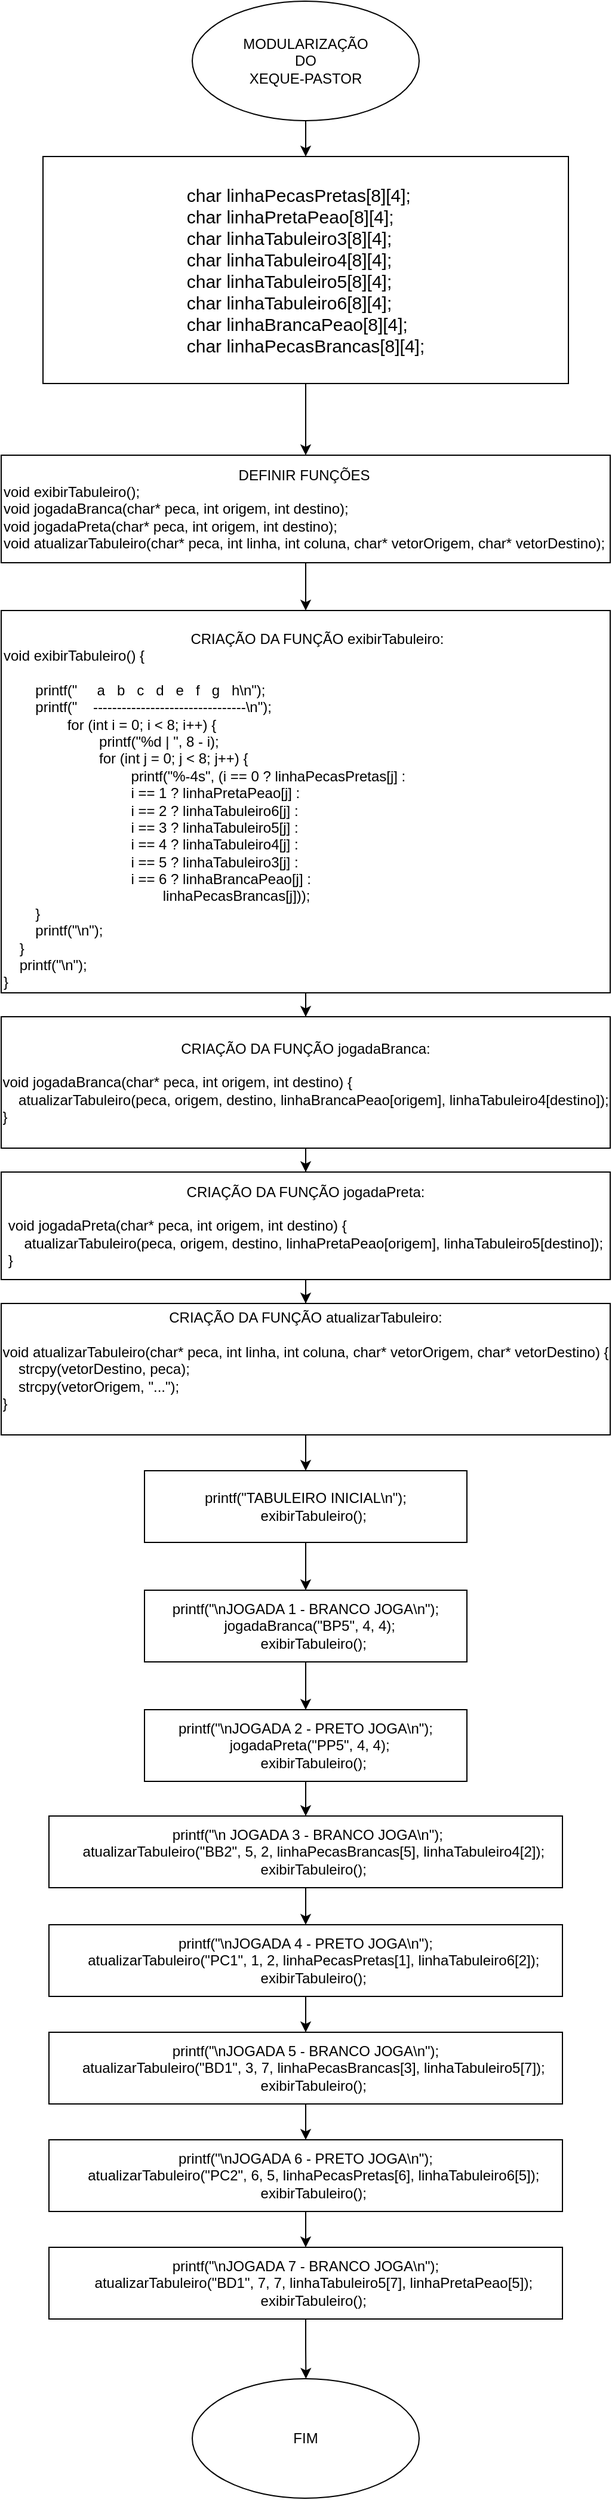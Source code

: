 <mxfile version="24.7.13">
  <diagram name="Página-1" id="RKQQPqqXEY1b-9A8Y8yX">
    <mxGraphModel dx="880" dy="434" grid="1" gridSize="10" guides="1" tooltips="1" connect="1" arrows="1" fold="1" page="1" pageScale="1" pageWidth="827" pageHeight="1169" math="0" shadow="0">
      <root>
        <mxCell id="0" />
        <mxCell id="1" parent="0" />
        <mxCell id="yyYjtABiMNmZayd5mPgJ-2" style="edgeStyle=orthogonalEdgeStyle;rounded=0;orthogonalLoop=1;jettySize=auto;html=1;exitX=0.5;exitY=1;exitDx=0;exitDy=0;" parent="1" source="yyYjtABiMNmZayd5mPgJ-1" edge="1">
          <mxGeometry relative="1" as="geometry">
            <mxPoint x="435" y="180" as="targetPoint" />
          </mxGeometry>
        </mxCell>
        <mxCell id="yyYjtABiMNmZayd5mPgJ-1" value="MODULARIZAÇÃO&lt;div&gt;DO&lt;/div&gt;&lt;div&gt;XEQUE-PASTOR&lt;/div&gt;" style="ellipse;whiteSpace=wrap;html=1;" parent="1" vertex="1">
          <mxGeometry x="340" y="50" width="190" height="100" as="geometry" />
        </mxCell>
        <mxCell id="VpRaHCzgamQ_7iIoC4qi-2" value="" style="edgeStyle=orthogonalEdgeStyle;rounded=0;orthogonalLoop=1;jettySize=auto;html=1;" parent="1" source="yyYjtABiMNmZayd5mPgJ-3" target="VpRaHCzgamQ_7iIoC4qi-1" edge="1">
          <mxGeometry relative="1" as="geometry" />
        </mxCell>
        <mxCell id="yyYjtABiMNmZayd5mPgJ-3" value="&lt;div style=&quot;text-align: left; font-size: 15px;&quot;&gt;&lt;span style=&quot;background-color: initial;&quot;&gt;&lt;font style=&quot;font-size: 15px;&quot;&gt;char linhaPecasPretas[8][4];&lt;/font&gt;&lt;/span&gt;&lt;/div&gt;&lt;div style=&quot;text-align: left; font-size: 15px;&quot;&gt;&lt;font style=&quot;font-size: 15px;&quot;&gt;char linhaPretaPeao[8][4];&lt;br&gt;&lt;/font&gt;&lt;/div&gt;&lt;div style=&quot;text-align: left; font-size: 15px;&quot;&gt;&lt;font style=&quot;font-size: 15px;&quot;&gt;char linhaTabuleiro3[8][4];&lt;br&gt;&lt;/font&gt;&lt;/div&gt;&lt;div style=&quot;text-align: left; font-size: 15px;&quot;&gt;&lt;font style=&quot;font-size: 15px;&quot;&gt;char linhaTabuleiro4[8][4];&lt;br&gt;&lt;/font&gt;&lt;/div&gt;&lt;div style=&quot;text-align: left; font-size: 15px;&quot;&gt;&lt;font style=&quot;font-size: 15px;&quot;&gt;char linhaTabuleiro5[8][4];&lt;br&gt;&lt;/font&gt;&lt;/div&gt;&lt;div style=&quot;text-align: left; font-size: 15px;&quot;&gt;&lt;font style=&quot;font-size: 15px;&quot;&gt;char linhaTabuleiro6[8][4];&lt;br&gt;&lt;/font&gt;&lt;/div&gt;&lt;div style=&quot;text-align: left;&quot;&gt;&lt;font style=&quot;&quot;&gt;&lt;span style=&quot;font-size: 15px;&quot;&gt;char linhaBrancaPeao[8][4];&lt;/span&gt;&lt;br&gt;&lt;/font&gt;&lt;/div&gt;&lt;div style=&quot;text-align: left; font-size: 15px;&quot;&gt;&lt;font style=&quot;font-size: 15px;&quot;&gt;char linhaPecasBrancas[8][4];&lt;/font&gt;&lt;br&gt;&lt;/div&gt;" style="rounded=0;whiteSpace=wrap;html=1;" parent="1" vertex="1">
          <mxGeometry x="215" y="180" width="440" height="190" as="geometry" />
        </mxCell>
        <mxCell id="yyYjtABiMNmZayd5mPgJ-9" value="" style="edgeStyle=orthogonalEdgeStyle;rounded=0;orthogonalLoop=1;jettySize=auto;html=1;" parent="1" source="yyYjtABiMNmZayd5mPgJ-5" target="yyYjtABiMNmZayd5mPgJ-8" edge="1">
          <mxGeometry relative="1" as="geometry" />
        </mxCell>
        <mxCell id="yyYjtABiMNmZayd5mPgJ-5" value="&lt;div style=&quot;text-align: center;&quot;&gt;&lt;br&gt;&lt;/div&gt;&lt;div style=&quot;text-align: center;&quot;&gt;&amp;nbsp; &amp;nbsp; &amp;nbsp; &amp;nbsp; &amp;nbsp; &amp;nbsp; &amp;nbsp; &amp;nbsp; &amp;nbsp; &amp;nbsp; &amp;nbsp; &amp;nbsp; &amp;nbsp; &amp;nbsp; &amp;nbsp; &amp;nbsp; &amp;nbsp; &amp;nbsp; &amp;nbsp; &amp;nbsp; &amp;nbsp; &amp;nbsp; &amp;nbsp; &amp;nbsp;CRIAÇÃO DA FUNÇÃO exibirTabuleiro:&lt;/div&gt;&lt;div&gt;void exibirTabuleiro() {&lt;/div&gt;&lt;div&gt;&amp;nbsp; &amp;nbsp;&amp;nbsp;&lt;/div&gt;&lt;div&gt;&lt;span style=&quot;white-space: pre;&quot;&gt;&#x9;&lt;/span&gt;printf(&quot;&amp;nbsp; &amp;nbsp; &amp;nbsp;a&amp;nbsp; &amp;nbsp;b&amp;nbsp; &amp;nbsp;c&amp;nbsp; &amp;nbsp;d&amp;nbsp; &amp;nbsp;e&amp;nbsp; &amp;nbsp;f&amp;nbsp; &amp;nbsp;g&amp;nbsp; &amp;nbsp;h\n&quot;);&amp;nbsp;&amp;nbsp;&lt;/div&gt;&lt;div&gt;&amp;nbsp; &amp;nbsp; &lt;span style=&quot;white-space: pre;&quot;&gt;&#x9;&lt;/span&gt;printf(&quot;&amp;nbsp; &amp;nbsp; --------------------------------\n&quot;);&lt;/div&gt;&lt;div&gt;&amp;nbsp; &amp;nbsp; &lt;span style=&quot;white-space: pre;&quot;&gt;&#x9;&lt;/span&gt;&lt;span style=&quot;white-space: pre;&quot;&gt;&#x9;&lt;/span&gt;for (int i = 0; i &amp;lt; 8; i++) {&lt;/div&gt;&lt;div&gt;&amp;nbsp; &amp;nbsp; &amp;nbsp; &amp;nbsp; &lt;span style=&quot;white-space: pre;&quot;&gt;&#x9;&lt;/span&gt;&lt;span style=&quot;white-space: pre;&quot;&gt;&#x9;&lt;/span&gt;printf(&quot;%d | &quot;, 8 - i);&lt;/div&gt;&lt;div&gt;&amp;nbsp; &amp;nbsp; &amp;nbsp; &amp;nbsp; &lt;span style=&quot;white-space: pre;&quot;&gt;&#x9;&lt;/span&gt;&lt;span style=&quot;white-space: pre;&quot;&gt;&#x9;&lt;/span&gt;for (int j = 0; j &amp;lt; 8; j++) {&lt;/div&gt;&lt;div&gt;&amp;nbsp; &amp;nbsp; &amp;nbsp; &amp;nbsp; &amp;nbsp; &amp;nbsp; &lt;span style=&quot;white-space: pre;&quot;&gt;&#x9;&lt;/span&gt;&lt;span style=&quot;white-space: pre;&quot;&gt;&#x9;&lt;/span&gt;&lt;span style=&quot;white-space: pre;&quot;&gt;&#x9;&lt;/span&gt;printf(&quot;%-4s&quot;, (i == 0 ? linhaPecasPretas[j] :&lt;/div&gt;&lt;div&gt;&amp;nbsp; &amp;nbsp; &amp;nbsp; &amp;nbsp; &amp;nbsp; &amp;nbsp; &amp;nbsp; &amp;nbsp; &amp;nbsp; &amp;nbsp; &amp;nbsp; &amp;nbsp; &amp;nbsp; &amp;nbsp; &lt;span style=&quot;white-space: pre;&quot;&gt;&#x9;&lt;/span&gt;i == 1 ? linhaPretaPeao[j] :&lt;/div&gt;&lt;div&gt;&amp;nbsp; &amp;nbsp; &amp;nbsp; &amp;nbsp; &amp;nbsp; &amp;nbsp; &amp;nbsp; &amp;nbsp; &amp;nbsp; &amp;nbsp; &amp;nbsp; &amp;nbsp; &amp;nbsp; &amp;nbsp; &lt;span style=&quot;white-space: pre;&quot;&gt;&#x9;&lt;/span&gt;i == 2 ? linhaTabuleiro6[j] :&lt;/div&gt;&lt;div&gt;&amp;nbsp; &amp;nbsp; &amp;nbsp; &amp;nbsp; &amp;nbsp; &amp;nbsp; &amp;nbsp; &amp;nbsp; &amp;nbsp; &amp;nbsp; &amp;nbsp; &amp;nbsp; &amp;nbsp; &amp;nbsp; &lt;span style=&quot;white-space: pre;&quot;&gt;&#x9;&lt;/span&gt;i == 3 ? linhaTabuleiro5[j] :&lt;/div&gt;&lt;div&gt;&amp;nbsp; &amp;nbsp; &amp;nbsp; &amp;nbsp; &amp;nbsp; &amp;nbsp; &amp;nbsp; &amp;nbsp; &amp;nbsp; &amp;nbsp; &amp;nbsp; &amp;nbsp; &amp;nbsp; &amp;nbsp; &lt;span style=&quot;white-space: pre;&quot;&gt;&#x9;&lt;/span&gt;i == 4 ? linhaTabuleiro4[j] :&lt;/div&gt;&lt;div&gt;&amp;nbsp; &amp;nbsp; &amp;nbsp; &amp;nbsp; &amp;nbsp; &amp;nbsp; &amp;nbsp; &amp;nbsp; &amp;nbsp; &amp;nbsp; &amp;nbsp; &amp;nbsp; &amp;nbsp; &amp;nbsp; &lt;span style=&quot;white-space: pre;&quot;&gt;&#x9;&lt;/span&gt;i == 5 ? linhaTabuleiro3[j] :&lt;/div&gt;&lt;div&gt;&amp;nbsp; &amp;nbsp; &amp;nbsp; &amp;nbsp; &amp;nbsp; &amp;nbsp; &amp;nbsp; &amp;nbsp; &amp;nbsp; &amp;nbsp; &amp;nbsp; &amp;nbsp; &amp;nbsp; &amp;nbsp; &lt;span style=&quot;white-space: pre;&quot;&gt;&#x9;&lt;/span&gt;i == 6 ? linhaBrancaPeao[j] :&lt;/div&gt;&lt;div&gt;&amp;nbsp; &amp;nbsp; &amp;nbsp; &amp;nbsp; &amp;nbsp; &amp;nbsp; &amp;nbsp; &amp;nbsp; &amp;nbsp; &amp;nbsp; &amp;nbsp; &amp;nbsp; &amp;nbsp; &amp;nbsp; &amp;nbsp; &amp;nbsp; &amp;nbsp; &amp;nbsp; &amp;nbsp;&lt;span style=&quot;white-space: pre;&quot;&gt;&#x9;&lt;/span&gt;linhaPecasBrancas[j]));&lt;/div&gt;&lt;div&gt;&amp;nbsp; &amp;nbsp; &amp;nbsp; &amp;nbsp; }&lt;/div&gt;&lt;div&gt;&amp;nbsp; &amp;nbsp; &amp;nbsp; &amp;nbsp; printf(&quot;\n&quot;);&lt;/div&gt;&lt;div&gt;&amp;nbsp; &amp;nbsp; }&lt;/div&gt;&lt;div&gt;&amp;nbsp; &amp;nbsp; printf(&quot;\n&quot;);&lt;/div&gt;&lt;div&gt;}&lt;/div&gt;" style="whiteSpace=wrap;html=1;rounded=0;align=left;" parent="1" vertex="1">
          <mxGeometry x="180" y="560" width="510" height="320" as="geometry" />
        </mxCell>
        <mxCell id="yyYjtABiMNmZayd5mPgJ-11" value="" style="edgeStyle=orthogonalEdgeStyle;rounded=0;orthogonalLoop=1;jettySize=auto;html=1;" parent="1" source="yyYjtABiMNmZayd5mPgJ-8" target="yyYjtABiMNmZayd5mPgJ-10" edge="1">
          <mxGeometry relative="1" as="geometry" />
        </mxCell>
        <mxCell id="yyYjtABiMNmZayd5mPgJ-8" value="CRIAÇÃO DA FUNÇÃO jogadaBranca:&lt;div&gt;&lt;br&gt;&lt;/div&gt;&lt;div&gt;&lt;div style=&quot;text-align: left;&quot;&gt;void jogadaBranca(char* peca, int origem, int destino) {&lt;/div&gt;&lt;div style=&quot;text-align: left;&quot;&gt;&amp;nbsp; &amp;nbsp; atualizarTabuleiro(peca, origem, destino, linhaBrancaPeao[origem], linhaTabuleiro4[destino]);&lt;/div&gt;&lt;div style=&quot;text-align: left;&quot;&gt;}&lt;/div&gt;&lt;/div&gt;" style="whiteSpace=wrap;html=1;rounded=0;" parent="1" vertex="1">
          <mxGeometry x="180" y="900" width="510" height="110" as="geometry" />
        </mxCell>
        <mxCell id="yyYjtABiMNmZayd5mPgJ-13" value="" style="edgeStyle=orthogonalEdgeStyle;rounded=0;orthogonalLoop=1;jettySize=auto;html=1;" parent="1" source="yyYjtABiMNmZayd5mPgJ-10" target="yyYjtABiMNmZayd5mPgJ-12" edge="1">
          <mxGeometry relative="1" as="geometry" />
        </mxCell>
        <mxCell id="yyYjtABiMNmZayd5mPgJ-10" value="CRIAÇÃO DA FUNÇÃO jogadaPreta:&lt;div&gt;&lt;br&gt;&lt;div&gt;&lt;div style=&quot;text-align: left;&quot;&gt;void jogadaPreta(char* peca, int origem, int destino) {&lt;/div&gt;&lt;div style=&quot;text-align: left;&quot;&gt;&amp;nbsp; &amp;nbsp; atualizarTabuleiro(peca, origem, destino, linhaPretaPeao[origem], linhaTabuleiro5[destino]);&lt;/div&gt;&lt;div style=&quot;text-align: left;&quot;&gt;}&lt;/div&gt;&lt;/div&gt;&lt;/div&gt;" style="whiteSpace=wrap;html=1;rounded=0;" parent="1" vertex="1">
          <mxGeometry x="180" y="1030" width="510" height="90" as="geometry" />
        </mxCell>
        <mxCell id="yyYjtABiMNmZayd5mPgJ-15" value="" style="edgeStyle=orthogonalEdgeStyle;rounded=0;orthogonalLoop=1;jettySize=auto;html=1;" parent="1" source="yyYjtABiMNmZayd5mPgJ-12" target="yyYjtABiMNmZayd5mPgJ-14" edge="1">
          <mxGeometry relative="1" as="geometry" />
        </mxCell>
        <mxCell id="yyYjtABiMNmZayd5mPgJ-12" value="CRIAÇÃO DA FUNÇÃO atualizarTabuleiro:&lt;div&gt;&lt;br&gt;&lt;/div&gt;&lt;div&gt;&lt;div style=&quot;&quot;&gt;&lt;div style=&quot;text-align: left;&quot;&gt;void atualizarTabuleiro(char* peca, int linha, int coluna, char* vetorOrigem, char* vetorDestino) {&lt;/div&gt;&lt;div style=&quot;text-align: left;&quot;&gt;&amp;nbsp; &amp;nbsp; strcpy(vetorDestino, peca);&lt;/div&gt;&lt;div style=&quot;text-align: left;&quot;&gt;&amp;nbsp; &amp;nbsp; strcpy(vetorOrigem, &quot;...&quot;);&lt;/div&gt;&lt;div style=&quot;text-align: left;&quot;&gt;}&lt;/div&gt;&lt;/div&gt;&lt;div&gt;&lt;br&gt;&lt;/div&gt;&lt;/div&gt;" style="whiteSpace=wrap;html=1;rounded=0;" parent="1" vertex="1">
          <mxGeometry x="180" y="1140" width="510" height="110" as="geometry" />
        </mxCell>
        <mxCell id="yyYjtABiMNmZayd5mPgJ-17" value="" style="edgeStyle=orthogonalEdgeStyle;rounded=0;orthogonalLoop=1;jettySize=auto;html=1;" parent="1" source="yyYjtABiMNmZayd5mPgJ-14" target="yyYjtABiMNmZayd5mPgJ-16" edge="1">
          <mxGeometry relative="1" as="geometry" />
        </mxCell>
        <mxCell id="yyYjtABiMNmZayd5mPgJ-14" value="&lt;div&gt;printf(&quot;TABULEIRO INICIAL\n&quot;);&lt;/div&gt;&lt;div&gt;&amp;nbsp; &amp;nbsp; exibirTabuleiro();&lt;/div&gt;" style="whiteSpace=wrap;html=1;rounded=0;" parent="1" vertex="1">
          <mxGeometry x="300" y="1280" width="270" height="60" as="geometry" />
        </mxCell>
        <mxCell id="yyYjtABiMNmZayd5mPgJ-19" style="edgeStyle=orthogonalEdgeStyle;rounded=0;orthogonalLoop=1;jettySize=auto;html=1;exitX=0.5;exitY=1;exitDx=0;exitDy=0;entryX=0.5;entryY=0;entryDx=0;entryDy=0;" parent="1" source="yyYjtABiMNmZayd5mPgJ-16" target="yyYjtABiMNmZayd5mPgJ-18" edge="1">
          <mxGeometry relative="1" as="geometry" />
        </mxCell>
        <mxCell id="yyYjtABiMNmZayd5mPgJ-16" value="&lt;div&gt;printf(&quot;\nJOGADA 1 - BRANCO JOGA\n&quot;);&lt;/div&gt;&lt;div&gt;&amp;nbsp; &amp;nbsp; jogadaBranca(&quot;BP5&quot;, 4, 4);&amp;nbsp;&amp;nbsp;&lt;/div&gt;&lt;div&gt;&amp;nbsp; &amp;nbsp; exibirTabuleiro();&lt;/div&gt;" style="whiteSpace=wrap;html=1;rounded=0;" parent="1" vertex="1">
          <mxGeometry x="300" y="1380" width="270" height="60" as="geometry" />
        </mxCell>
        <mxCell id="yyYjtABiMNmZayd5mPgJ-21" value="" style="edgeStyle=orthogonalEdgeStyle;rounded=0;orthogonalLoop=1;jettySize=auto;html=1;" parent="1" source="yyYjtABiMNmZayd5mPgJ-18" target="yyYjtABiMNmZayd5mPgJ-20" edge="1">
          <mxGeometry relative="1" as="geometry" />
        </mxCell>
        <mxCell id="yyYjtABiMNmZayd5mPgJ-18" value="&lt;div&gt;printf(&quot;\nJOGADA 2 - PRETO JOGA\n&quot;);&lt;/div&gt;&lt;div&gt;&amp;nbsp; &amp;nbsp; jogadaPreta(&quot;PP5&quot;, 4, 4);&amp;nbsp;&amp;nbsp;&lt;/div&gt;&lt;div&gt;&amp;nbsp; &amp;nbsp; exibirTabuleiro();&lt;/div&gt;" style="whiteSpace=wrap;html=1;rounded=0;" parent="1" vertex="1">
          <mxGeometry x="300" y="1480" width="270" height="60" as="geometry" />
        </mxCell>
        <mxCell id="yyYjtABiMNmZayd5mPgJ-26" value="" style="edgeStyle=orthogonalEdgeStyle;rounded=0;orthogonalLoop=1;jettySize=auto;html=1;" parent="1" source="yyYjtABiMNmZayd5mPgJ-20" target="yyYjtABiMNmZayd5mPgJ-25" edge="1">
          <mxGeometry relative="1" as="geometry" />
        </mxCell>
        <mxCell id="yyYjtABiMNmZayd5mPgJ-20" value="&lt;div&gt;&amp;nbsp;printf(&quot;\n JOGADA 3 - BRANCO JOGA\n&quot;);&lt;/div&gt;&lt;div&gt;&amp;nbsp; &amp;nbsp; atualizarTabuleiro(&quot;BB2&quot;, 5, 2, linhaPecasBrancas[5], linhaTabuleiro4[2]);&lt;/div&gt;&lt;div&gt;&amp;nbsp; &amp;nbsp; exibirTabuleiro();&lt;/div&gt;" style="whiteSpace=wrap;html=1;rounded=0;" parent="1" vertex="1">
          <mxGeometry x="220" y="1569" width="430" height="60" as="geometry" />
        </mxCell>
        <mxCell id="yyYjtABiMNmZayd5mPgJ-28" value="" style="edgeStyle=orthogonalEdgeStyle;rounded=0;orthogonalLoop=1;jettySize=auto;html=1;" parent="1" source="yyYjtABiMNmZayd5mPgJ-25" target="yyYjtABiMNmZayd5mPgJ-27" edge="1">
          <mxGeometry relative="1" as="geometry" />
        </mxCell>
        <mxCell id="yyYjtABiMNmZayd5mPgJ-25" value="&lt;div&gt;printf(&quot;\nJOGADA 4 - PRETO JOGA\n&quot;);&lt;/div&gt;&lt;div&gt;&amp;nbsp; &amp;nbsp; atualizarTabuleiro(&quot;PC1&quot;, 1, 2, linhaPecasPretas[1], linhaTabuleiro6[2]);&lt;/div&gt;&lt;div&gt;&amp;nbsp; &amp;nbsp; exibirTabuleiro();&lt;/div&gt;" style="whiteSpace=wrap;html=1;rounded=0;" parent="1" vertex="1">
          <mxGeometry x="220" y="1660" width="430" height="60" as="geometry" />
        </mxCell>
        <mxCell id="yyYjtABiMNmZayd5mPgJ-30" style="edgeStyle=orthogonalEdgeStyle;rounded=0;orthogonalLoop=1;jettySize=auto;html=1;exitX=0.5;exitY=1;exitDx=0;exitDy=0;" parent="1" source="yyYjtABiMNmZayd5mPgJ-27" target="yyYjtABiMNmZayd5mPgJ-29" edge="1">
          <mxGeometry relative="1" as="geometry" />
        </mxCell>
        <mxCell id="yyYjtABiMNmZayd5mPgJ-27" value="&lt;div&gt;printf(&quot;\nJOGADA 5 - BRANCO JOGA\n&quot;);&lt;/div&gt;&lt;div&gt;&amp;nbsp; &amp;nbsp; atualizarTabuleiro(&quot;BD1&quot;, 3, 7, linhaPecasBrancas[3], linhaTabuleiro5[7]);&lt;/div&gt;&lt;div&gt;&amp;nbsp; &amp;nbsp; exibirTabuleiro();&lt;/div&gt;" style="whiteSpace=wrap;html=1;rounded=0;" parent="1" vertex="1">
          <mxGeometry x="220" y="1750" width="430" height="60" as="geometry" />
        </mxCell>
        <mxCell id="yyYjtABiMNmZayd5mPgJ-32" value="" style="edgeStyle=orthogonalEdgeStyle;rounded=0;orthogonalLoop=1;jettySize=auto;html=1;" parent="1" source="yyYjtABiMNmZayd5mPgJ-29" target="yyYjtABiMNmZayd5mPgJ-31" edge="1">
          <mxGeometry relative="1" as="geometry" />
        </mxCell>
        <mxCell id="yyYjtABiMNmZayd5mPgJ-29" value="&lt;div&gt;printf(&quot;\nJOGADA 6 - PRETO JOGA\n&quot;);&lt;/div&gt;&lt;div&gt;&amp;nbsp; &amp;nbsp; atualizarTabuleiro(&quot;PC2&quot;, 6, 5, linhaPecasPretas[6], linhaTabuleiro6[5]);&lt;/div&gt;&lt;div&gt;&amp;nbsp; &amp;nbsp; exibirTabuleiro();&lt;/div&gt;" style="whiteSpace=wrap;html=1;rounded=0;" parent="1" vertex="1">
          <mxGeometry x="220" y="1840" width="430" height="60" as="geometry" />
        </mxCell>
        <mxCell id="yyYjtABiMNmZayd5mPgJ-37" style="edgeStyle=orthogonalEdgeStyle;rounded=0;orthogonalLoop=1;jettySize=auto;html=1;exitX=0.5;exitY=1;exitDx=0;exitDy=0;" parent="1" source="yyYjtABiMNmZayd5mPgJ-31" edge="1">
          <mxGeometry relative="1" as="geometry">
            <mxPoint x="435.2" y="2040" as="targetPoint" />
          </mxGeometry>
        </mxCell>
        <mxCell id="yyYjtABiMNmZayd5mPgJ-31" value="&lt;div&gt;printf(&quot;\nJOGADA 7 - BRANCO JOGA\n&quot;);&lt;/div&gt;&lt;div&gt;&amp;nbsp; &amp;nbsp; atualizarTabuleiro(&quot;BD1&quot;, 7, 7, linhaTabuleiro5[7], linhaPretaPeao[5]);&lt;/div&gt;&lt;div&gt;&amp;nbsp; &amp;nbsp; exibirTabuleiro();&lt;/div&gt;" style="whiteSpace=wrap;html=1;rounded=0;" parent="1" vertex="1">
          <mxGeometry x="220" y="1930" width="430" height="60" as="geometry" />
        </mxCell>
        <mxCell id="yyYjtABiMNmZayd5mPgJ-36" value="FIM" style="ellipse;whiteSpace=wrap;html=1;" parent="1" vertex="1">
          <mxGeometry x="340" y="2040" width="190" height="100" as="geometry" />
        </mxCell>
        <mxCell id="VpRaHCzgamQ_7iIoC4qi-4" style="edgeStyle=orthogonalEdgeStyle;rounded=0;orthogonalLoop=1;jettySize=auto;html=1;exitX=0.5;exitY=1;exitDx=0;exitDy=0;entryX=0.5;entryY=0;entryDx=0;entryDy=0;" parent="1" source="VpRaHCzgamQ_7iIoC4qi-1" target="yyYjtABiMNmZayd5mPgJ-5" edge="1">
          <mxGeometry relative="1" as="geometry" />
        </mxCell>
        <mxCell id="VpRaHCzgamQ_7iIoC4qi-1" value="&lt;div style=&quot;text-align: center;&quot;&gt;&lt;span style=&quot;background-color: initial;&quot;&gt;DEFINIR FUNÇÕES&lt;/span&gt;&lt;/div&gt;&lt;div&gt;&lt;div&gt;void exibirTabuleiro();&lt;/div&gt;&lt;div&gt;void jogadaBranca(char* peca, int origem, int destino);&lt;/div&gt;&lt;div&gt;void jogadaPreta(char* peca, int origem, int destino);&lt;/div&gt;&lt;div&gt;void atualizarTabuleiro(char* peca, int linha, int coluna, char* vetorOrigem, char* vetorDestino);&lt;/div&gt;&lt;/div&gt;" style="whiteSpace=wrap;html=1;rounded=0;align=left;" parent="1" vertex="1">
          <mxGeometry x="180" y="430" width="510" height="90" as="geometry" />
        </mxCell>
        <mxCell id="v-dfVjRet5d8By02561R-1" style="edgeStyle=orthogonalEdgeStyle;rounded=0;orthogonalLoop=1;jettySize=auto;html=1;exitX=0.5;exitY=1;exitDx=0;exitDy=0;" parent="1" source="yyYjtABiMNmZayd5mPgJ-8" target="yyYjtABiMNmZayd5mPgJ-8" edge="1">
          <mxGeometry relative="1" as="geometry" />
        </mxCell>
      </root>
    </mxGraphModel>
  </diagram>
</mxfile>
